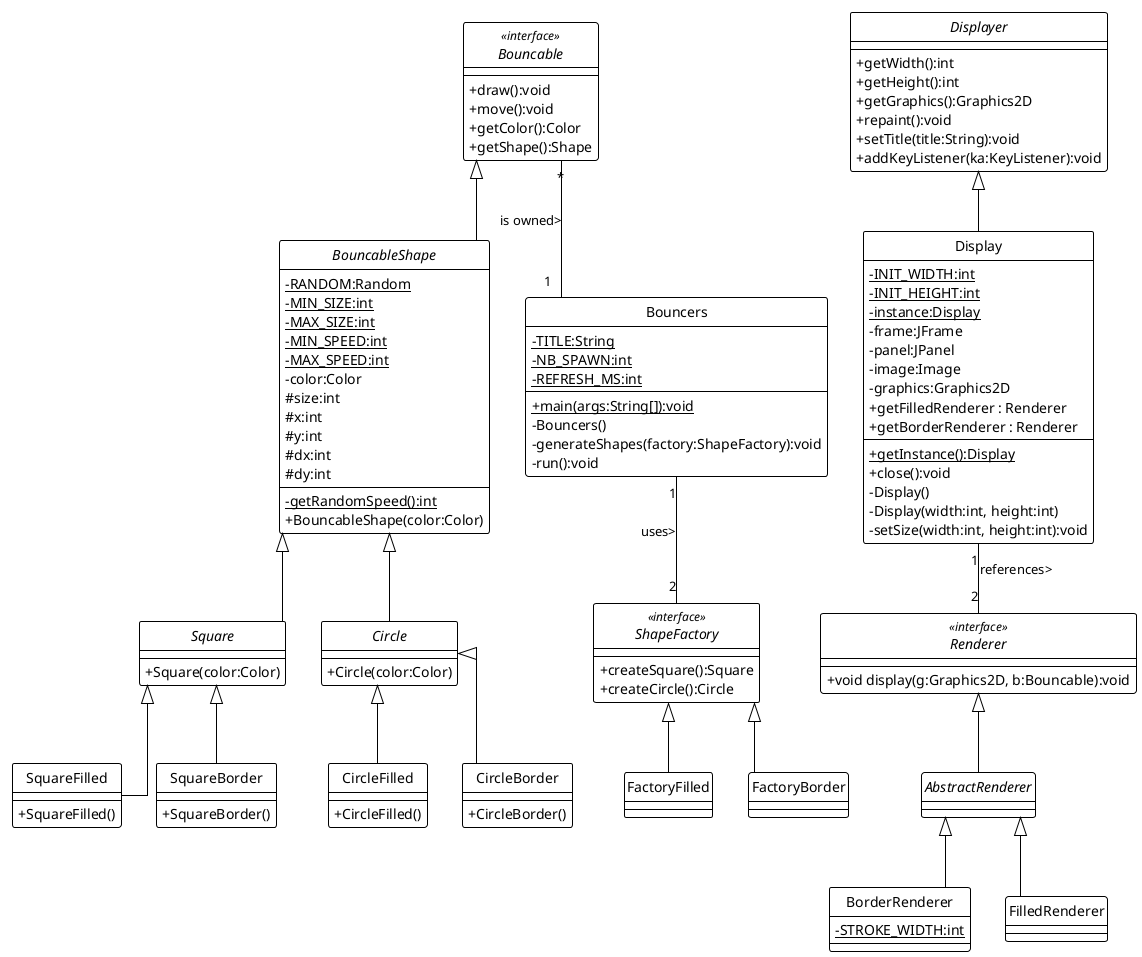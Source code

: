 @startuml
'https://plantuml.com/class-diagram'
skinparam classAttributeIconSize 0
hide circle

!theme plain
top to bottom direction
skinparam linetype ortho

interface Displayer {
+getWidth():int
+getHeight():int
+getGraphics():Graphics2D
+repaint():void
+setTitle(title:String):void
+addKeyListener(ka:KeyListener):void
}

class Display {
-{static} INIT_WIDTH:int
-{static} INIT_HEIGHT:int
-{static} instance:Display
-frame:JFrame
-panel:JPanel
-image:Image
-graphics:Graphics2D
+{static} getInstance():Display
+close():void
+getFilledRenderer : Renderer
+getBorderRenderer : Renderer
-Display()
-Display(width:int, height:int)
-setSize(width:int, height:int):void
}

interface Renderer <<interface>> {
+void display(g:Graphics2D, b:Bouncable):void
}

abstract class AbstractRenderer

class BorderRenderer {
-{static} STROKE_WIDTH:int
}

class FilledRenderer

class Bouncers {
-{static} TITLE:String
-{static} NB_SPAWN:int
-{static} REFRESH_MS:int
+{static} main(args:String[]):void
-Bouncers()
-generateShapes(factory:ShapeFactory):void
-run():void

}
interface Bouncable <<interface>>{
+draw():void
+move():void
+getColor():Color
+getShape():Shape
}

abstract class BouncableShape {
-{static} RANDOM:Random
-{static} MIN_SIZE:int
-{static} MAX_SIZE:int
-{static} MIN_SPEED:int
-{static} MAX_SPEED:int
-color:Color
#size:int
#x:int
#y:int
#dx:int
#dy:int
-{static} getRandomSpeed():int
+BouncableShape(color:Color)
}

abstract class Square {
+Square(color:Color)
}

abstract class Circle {
+Circle(color:Color)
}

class CircleFilled {
+CircleFilled()
}

class SquareFilled {
+SquareFilled()
}

class CircleBorder {
+CircleBorder()
}

class SquareBorder {
+SquareBorder()
}

interface ShapeFactory <<interface>> {
+createSquare():Square
+createCircle():Circle
}

class FactoryFilled {
}

class FactoryBorder {
}

Display -up-|> Displayer

AbstractRenderer -up-|> Renderer
BorderRenderer -up-|> AbstractRenderer
FilledRenderer -up-|> AbstractRenderer

BouncableShape -up-|> Bouncable

Square -up-|> BouncableShape
Circle -up-|> BouncableShape

CircleFilled -up-|> Circle
CircleBorder -up-|> Circle

SquareFilled -up-|> Square
SquareBorder -up-|> Square

FactoryFilled -up-|> ShapeFactory
FactoryBorder -up-|> ShapeFactory

Display "1" -- "2" Renderer : references>
Bouncers "1" -- "2" ShapeFactory : uses>
Bouncable "*" -- "1"Bouncers : is owned>

@enduml